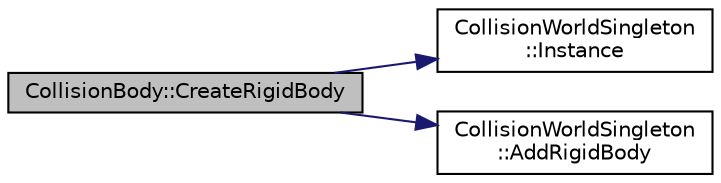 digraph "CollisionBody::CreateRigidBody"
{
  edge [fontname="Helvetica",fontsize="10",labelfontname="Helvetica",labelfontsize="10"];
  node [fontname="Helvetica",fontsize="10",shape=record];
  rankdir="LR";
  Node1 [label="CollisionBody::CreateRigidBody",height=0.2,width=0.4,color="black", fillcolor="grey75", style="filled" fontcolor="black"];
  Node1 -> Node2 [color="midnightblue",fontsize="10",style="solid",fontname="Helvetica"];
  Node2 [label="CollisionWorldSingleton\l::Instance",height=0.2,width=0.4,color="black", fillcolor="white", style="filled",URL="$class_collision_world_singleton.html#ac582bf5f99e95541fbc6fe7c4a655c1a",tooltip="Gets the instance. "];
  Node1 -> Node3 [color="midnightblue",fontsize="10",style="solid",fontname="Helvetica"];
  Node3 [label="CollisionWorldSingleton\l::AddRigidBody",height=0.2,width=0.4,color="black", fillcolor="white", style="filled",URL="$class_collision_world_singleton.html#a24af5d0ff1c65d747c914e2868228dd1",tooltip="Adds a rigid body to the collision world. "];
}
